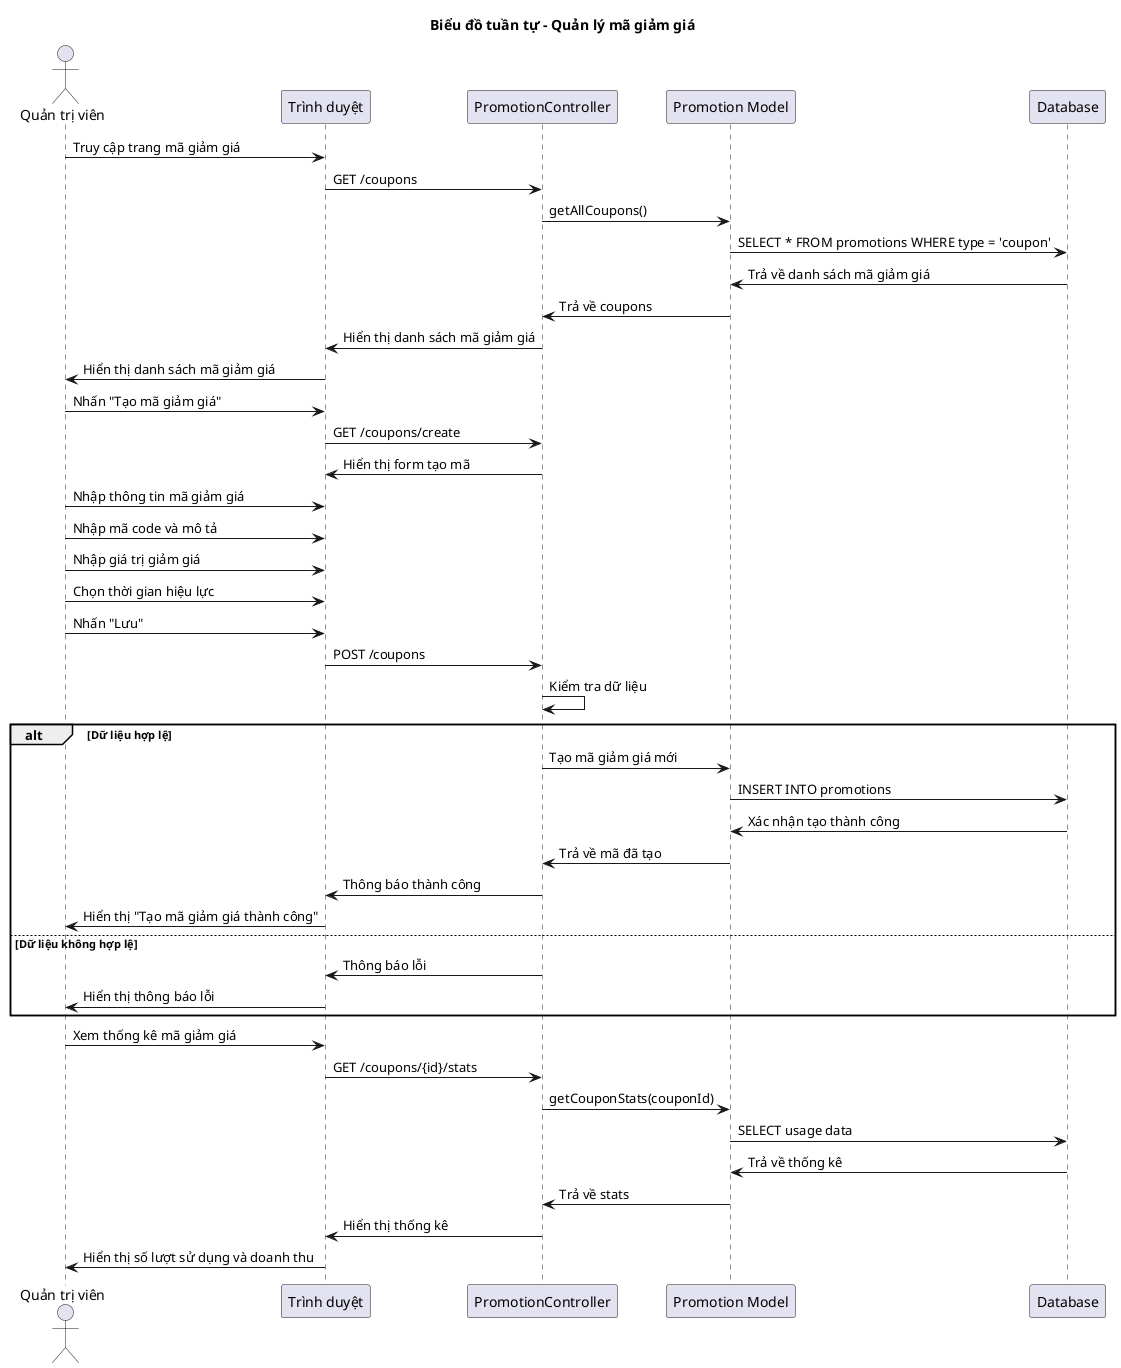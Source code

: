 @startuml Quản lý mã giảm giá
title Biểu đồ tuần tự - Quản lý mã giảm giá

actor "Quản trị viên" as Admin
participant "Trình duyệt" as Browser
participant "PromotionController" as Controller
participant "Promotion Model" as PromotionModel
participant "Database" as DB

Admin -> Browser: Truy cập trang mã giảm giá
Browser -> Controller: GET /coupons
Controller -> PromotionModel: getAllCoupons()
PromotionModel -> DB: SELECT * FROM promotions WHERE type = 'coupon'
DB -> PromotionModel: Trả về danh sách mã giảm giá
PromotionModel -> Controller: Trả về coupons
Controller -> Browser: Hiển thị danh sách mã giảm giá
Browser -> Admin: Hiển thị danh sách mã giảm giá

Admin -> Browser: Nhấn "Tạo mã giảm giá"
Browser -> Controller: GET /coupons/create
Controller -> Browser: Hiển thị form tạo mã

Admin -> Browser: Nhập thông tin mã giảm giá
Admin -> Browser: Nhập mã code và mô tả
Admin -> Browser: Nhập giá trị giảm giá
Admin -> Browser: Chọn thời gian hiệu lực
Admin -> Browser: Nhấn "Lưu"
Browser -> Controller: POST /coupons

Controller -> Controller: Kiểm tra dữ liệu

alt Dữ liệu hợp lệ
    Controller -> PromotionModel: Tạo mã giảm giá mới
    PromotionModel -> DB: INSERT INTO promotions
    DB -> PromotionModel: Xác nhận tạo thành công
    PromotionModel -> Controller: Trả về mã đã tạo
    
    Controller -> Browser: Thông báo thành công
    Browser -> Admin: Hiển thị "Tạo mã giảm giá thành công"
    
else Dữ liệu không hợp lệ
    Controller -> Browser: Thông báo lỗi
    Browser -> Admin: Hiển thị thông báo lỗi
end

Admin -> Browser: Xem thống kê mã giảm giá
Browser -> Controller: GET /coupons/{id}/stats
Controller -> PromotionModel: getCouponStats(couponId)
PromotionModel -> DB: SELECT usage data
DB -> PromotionModel: Trả về thống kê
PromotionModel -> Controller: Trả về stats
Controller -> Browser: Hiển thị thống kê
Browser -> Admin: Hiển thị số lượt sử dụng và doanh thu

@enduml
